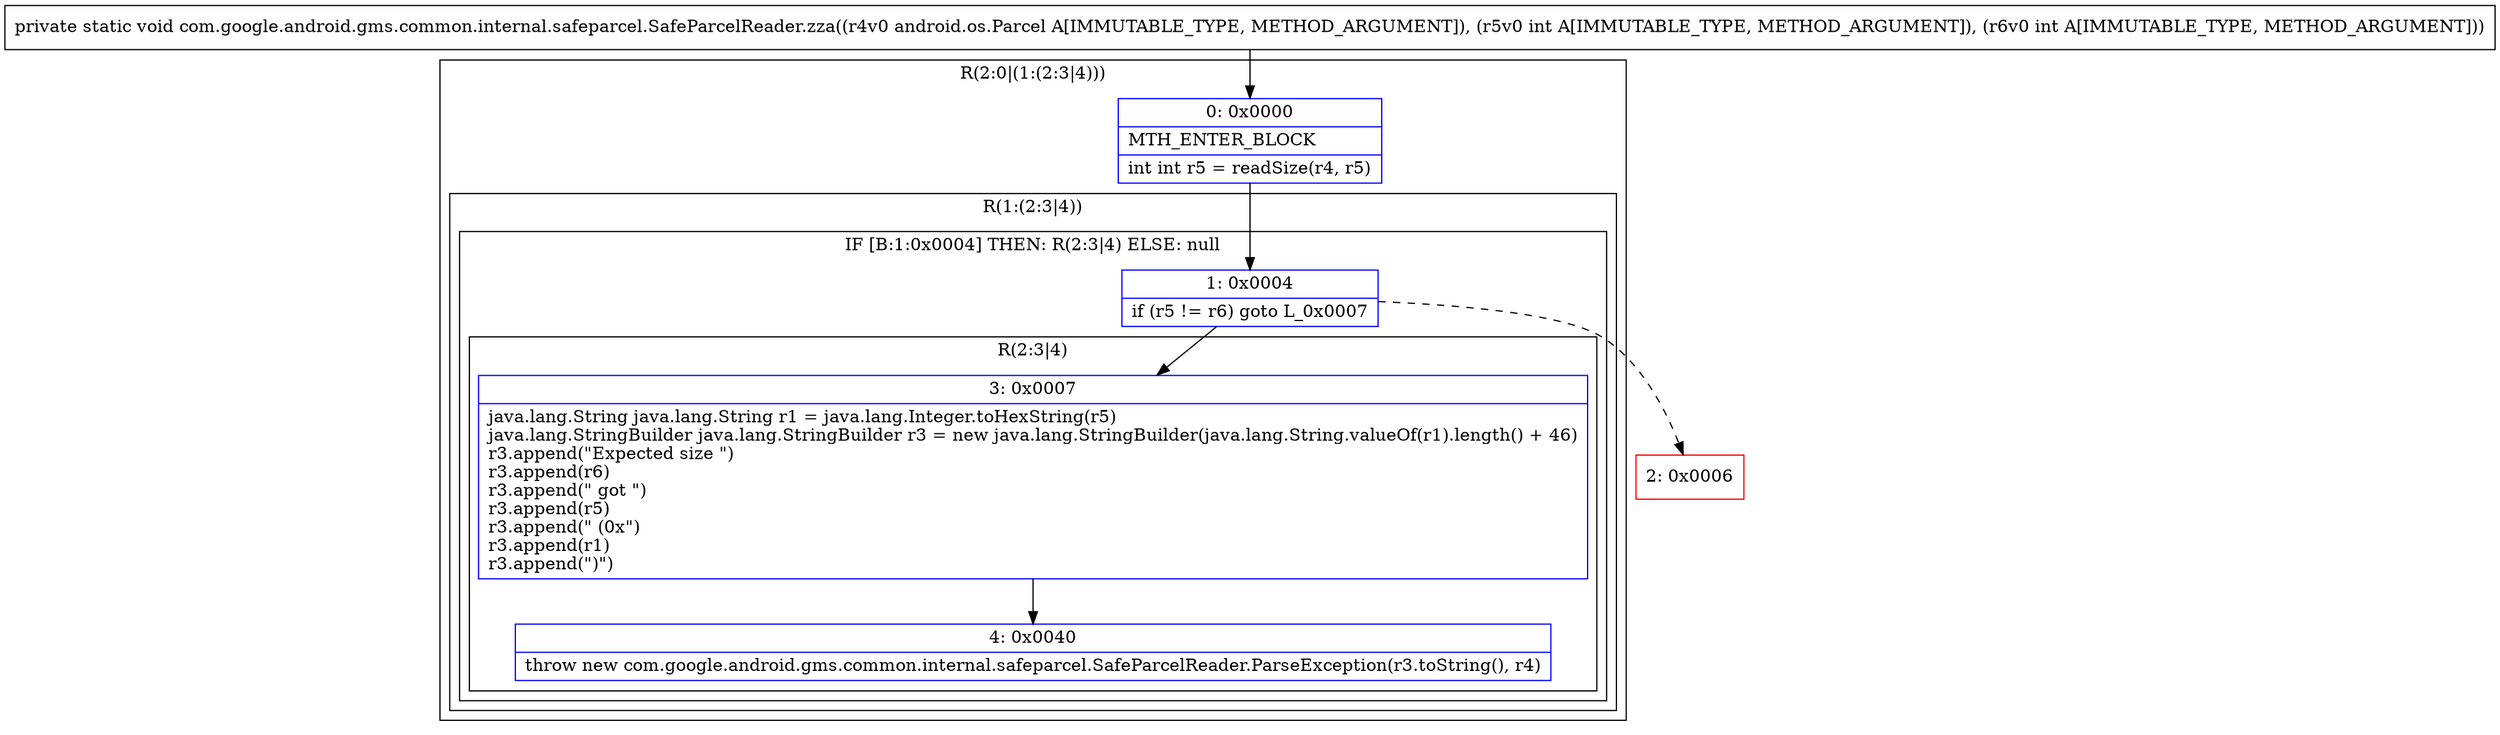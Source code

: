 digraph "CFG forcom.google.android.gms.common.internal.safeparcel.SafeParcelReader.zza(Landroid\/os\/Parcel;II)V" {
subgraph cluster_Region_1941801725 {
label = "R(2:0|(1:(2:3|4)))";
node [shape=record,color=blue];
Node_0 [shape=record,label="{0\:\ 0x0000|MTH_ENTER_BLOCK\l|int int r5 = readSize(r4, r5)\l}"];
subgraph cluster_Region_1851985960 {
label = "R(1:(2:3|4))";
node [shape=record,color=blue];
subgraph cluster_IfRegion_1417387242 {
label = "IF [B:1:0x0004] THEN: R(2:3|4) ELSE: null";
node [shape=record,color=blue];
Node_1 [shape=record,label="{1\:\ 0x0004|if (r5 != r6) goto L_0x0007\l}"];
subgraph cluster_Region_2094366806 {
label = "R(2:3|4)";
node [shape=record,color=blue];
Node_3 [shape=record,label="{3\:\ 0x0007|java.lang.String java.lang.String r1 = java.lang.Integer.toHexString(r5)\ljava.lang.StringBuilder java.lang.StringBuilder r3 = new java.lang.StringBuilder(java.lang.String.valueOf(r1).length() + 46)\lr3.append(\"Expected size \")\lr3.append(r6)\lr3.append(\" got \")\lr3.append(r5)\lr3.append(\" (0x\")\lr3.append(r1)\lr3.append(\")\")\l}"];
Node_4 [shape=record,label="{4\:\ 0x0040|throw new com.google.android.gms.common.internal.safeparcel.SafeParcelReader.ParseException(r3.toString(), r4)\l}"];
}
}
}
}
Node_2 [shape=record,color=red,label="{2\:\ 0x0006}"];
MethodNode[shape=record,label="{private static void com.google.android.gms.common.internal.safeparcel.SafeParcelReader.zza((r4v0 android.os.Parcel A[IMMUTABLE_TYPE, METHOD_ARGUMENT]), (r5v0 int A[IMMUTABLE_TYPE, METHOD_ARGUMENT]), (r6v0 int A[IMMUTABLE_TYPE, METHOD_ARGUMENT])) }"];
MethodNode -> Node_0;
Node_0 -> Node_1;
Node_1 -> Node_2[style=dashed];
Node_1 -> Node_3;
Node_3 -> Node_4;
}

